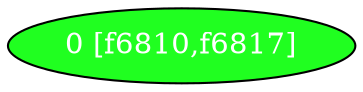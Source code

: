 diGraph libnss3{
	libnss3_0  [style=filled fillcolor="#20FF20" fontcolor="#ffffff" shape=oval label="0 [f6810,f6817]"]


}
